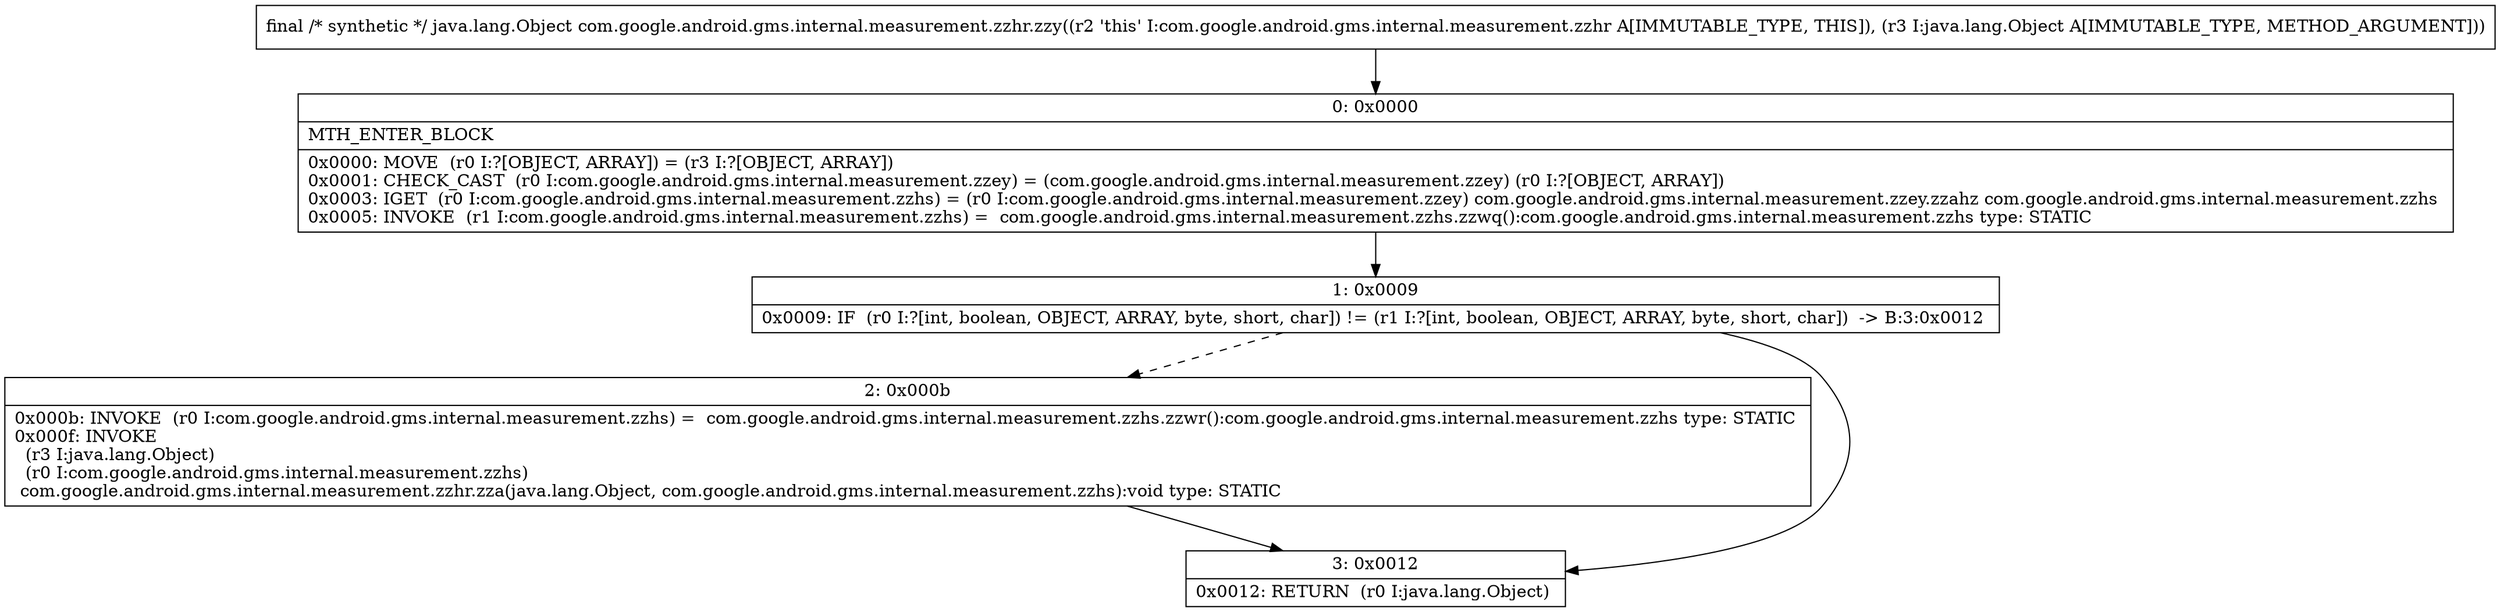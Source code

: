 digraph "CFG forcom.google.android.gms.internal.measurement.zzhr.zzy(Ljava\/lang\/Object;)Ljava\/lang\/Object;" {
Node_0 [shape=record,label="{0\:\ 0x0000|MTH_ENTER_BLOCK\l|0x0000: MOVE  (r0 I:?[OBJECT, ARRAY]) = (r3 I:?[OBJECT, ARRAY]) \l0x0001: CHECK_CAST  (r0 I:com.google.android.gms.internal.measurement.zzey) = (com.google.android.gms.internal.measurement.zzey) (r0 I:?[OBJECT, ARRAY]) \l0x0003: IGET  (r0 I:com.google.android.gms.internal.measurement.zzhs) = (r0 I:com.google.android.gms.internal.measurement.zzey) com.google.android.gms.internal.measurement.zzey.zzahz com.google.android.gms.internal.measurement.zzhs \l0x0005: INVOKE  (r1 I:com.google.android.gms.internal.measurement.zzhs) =  com.google.android.gms.internal.measurement.zzhs.zzwq():com.google.android.gms.internal.measurement.zzhs type: STATIC \l}"];
Node_1 [shape=record,label="{1\:\ 0x0009|0x0009: IF  (r0 I:?[int, boolean, OBJECT, ARRAY, byte, short, char]) != (r1 I:?[int, boolean, OBJECT, ARRAY, byte, short, char])  \-\> B:3:0x0012 \l}"];
Node_2 [shape=record,label="{2\:\ 0x000b|0x000b: INVOKE  (r0 I:com.google.android.gms.internal.measurement.zzhs) =  com.google.android.gms.internal.measurement.zzhs.zzwr():com.google.android.gms.internal.measurement.zzhs type: STATIC \l0x000f: INVOKE  \l  (r3 I:java.lang.Object)\l  (r0 I:com.google.android.gms.internal.measurement.zzhs)\l com.google.android.gms.internal.measurement.zzhr.zza(java.lang.Object, com.google.android.gms.internal.measurement.zzhs):void type: STATIC \l}"];
Node_3 [shape=record,label="{3\:\ 0x0012|0x0012: RETURN  (r0 I:java.lang.Object) \l}"];
MethodNode[shape=record,label="{final \/* synthetic *\/ java.lang.Object com.google.android.gms.internal.measurement.zzhr.zzy((r2 'this' I:com.google.android.gms.internal.measurement.zzhr A[IMMUTABLE_TYPE, THIS]), (r3 I:java.lang.Object A[IMMUTABLE_TYPE, METHOD_ARGUMENT])) }"];
MethodNode -> Node_0;
Node_0 -> Node_1;
Node_1 -> Node_2[style=dashed];
Node_1 -> Node_3;
Node_2 -> Node_3;
}

